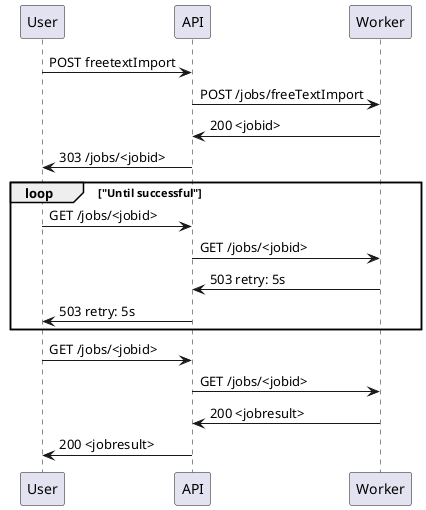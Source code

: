 @startuml
User -> API : POST freetextImport
API -> Worker: POST /jobs/freeTextImport
Worker -> API: 200 <jobid>
API -> User: 303 /jobs/<jobid>

loop "Until successful"
  User -> API: GET /jobs/<jobid>
  API -> Worker: GET /jobs/<jobid>
  Worker -> API: 503 retry: 5s
  API -> User: 503 retry: 5s
end

User -> API: GET /jobs/<jobid>
API -> Worker: GET /jobs/<jobid>
Worker -> API: 200 <jobresult>
API -> User: 200 <jobresult>
@enduml
